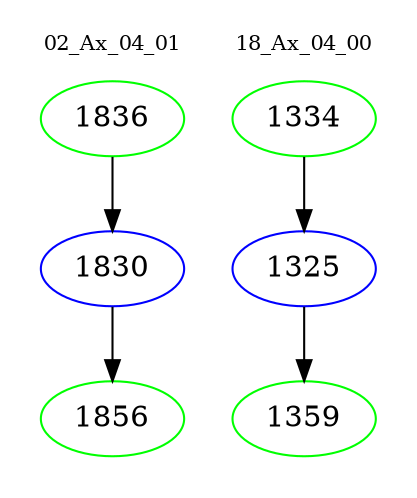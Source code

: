 digraph{
subgraph cluster_0 {
color = white
label = "02_Ax_04_01";
fontsize=10;
T0_1836 [label="1836", color="green"]
T0_1836 -> T0_1830 [color="black"]
T0_1830 [label="1830", color="blue"]
T0_1830 -> T0_1856 [color="black"]
T0_1856 [label="1856", color="green"]
}
subgraph cluster_1 {
color = white
label = "18_Ax_04_00";
fontsize=10;
T1_1334 [label="1334", color="green"]
T1_1334 -> T1_1325 [color="black"]
T1_1325 [label="1325", color="blue"]
T1_1325 -> T1_1359 [color="black"]
T1_1359 [label="1359", color="green"]
}
}
